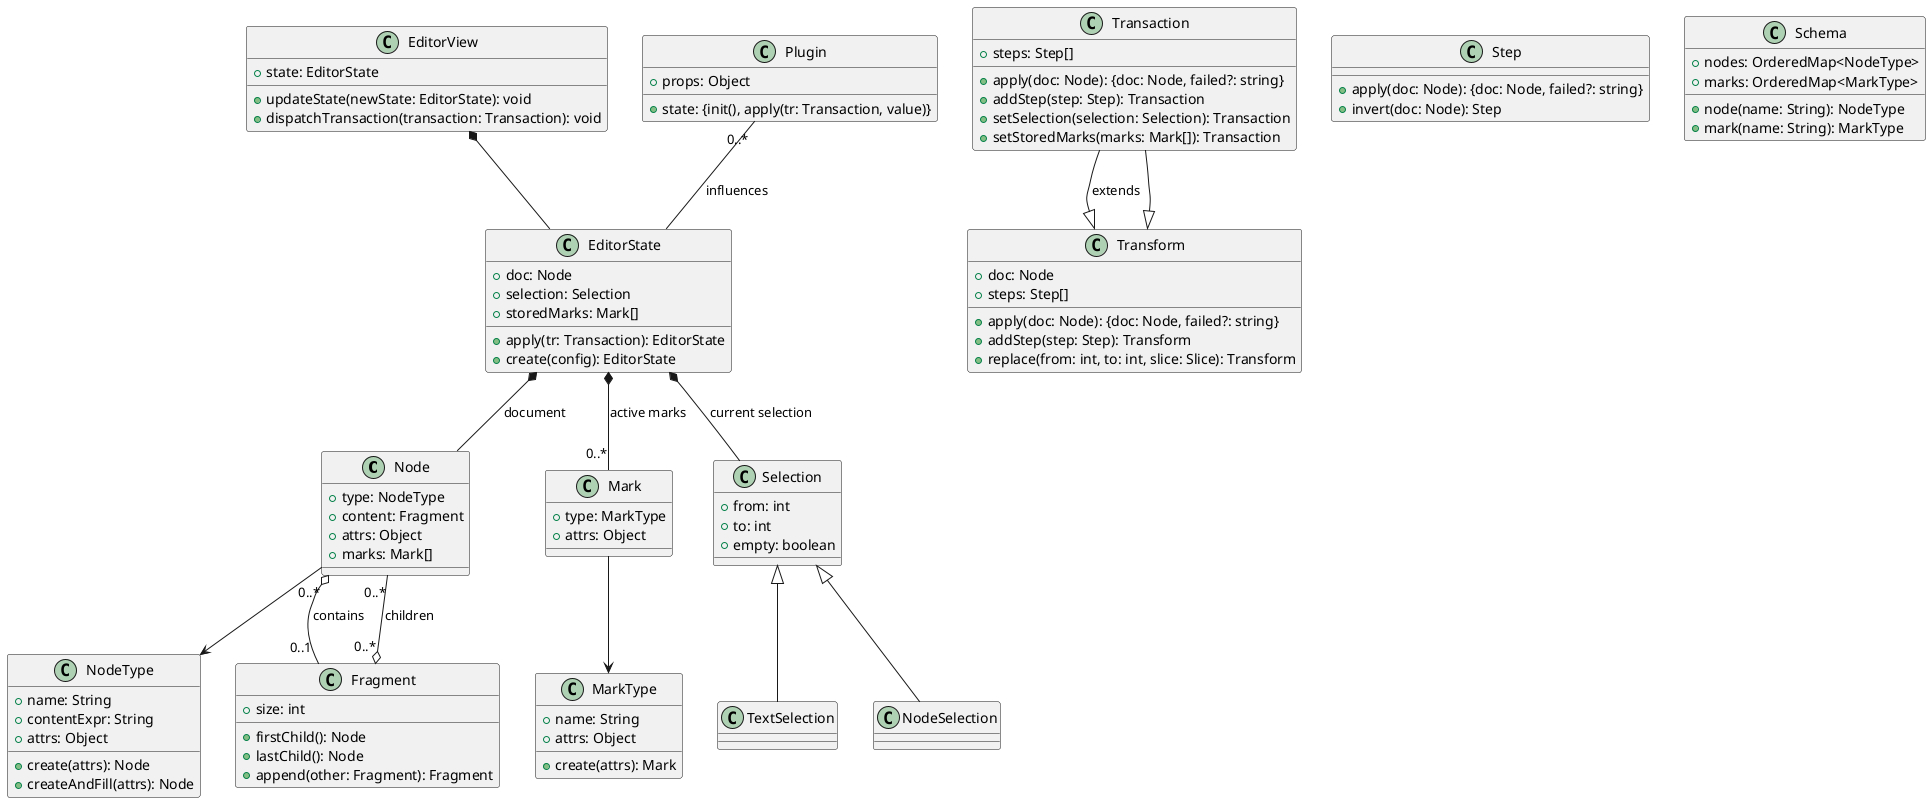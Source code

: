 @startuml ProseMirror Architecture

class Node {
    +type: NodeType
    +content: Fragment
    +attrs: Object
    +marks: Mark[]
}

class NodeType {
    +name: String
    +contentExpr: String
    +attrs: Object
    +create(attrs): Node
    +createAndFill(attrs): Node
}

class Fragment {
    +size: int
    +firstChild(): Node
    +lastChild(): Node
    +append(other: Fragment): Fragment
}

class Mark {
    +type: MarkType
    +attrs: Object
}

class MarkType {
    +name: String
    +attrs: Object
    +create(attrs): Mark
}

class EditorState {
    +doc: Node
    +selection: Selection
    +storedMarks: Mark[]
    +apply(tr: Transaction): EditorState
    +create(config): EditorState
}

class Transaction extends Transform {
    +steps: Step[]
    +apply(doc: Node): {doc: Node, failed?: string}
    +addStep(step: Step): Transaction
    +setSelection(selection: Selection): Transaction
    +setStoredMarks(marks: Mark[]): Transaction
}

class Transform {
    +doc: Node
    +steps: Step[]
    +apply(doc: Node): {doc: Node, failed?: string}
    +addStep(step: Step): Transform
    +replace(from: int, to: int, slice: Slice): Transform
}

class Step {
    +apply(doc: Node): {doc: Node, failed?: string}
    +invert(doc: Node): Step
}

class EditorView {
    +state: EditorState
    +updateState(newState: EditorState): void
    +dispatchTransaction(transaction: Transaction): void
}

class Plugin {
    +props: Object
    +state: {init(), apply(tr: Transaction, value)}
}

class Selection {
    +from: int
    +to: int
    +empty: boolean
}

class Schema {
    +nodes: OrderedMap<NodeType>
    +marks: OrderedMap<MarkType>
    +node(name: String): NodeType
    +mark(name: String): MarkType
}

Node --> NodeType
Node "0..*" o-- "0..1" Fragment : contains
Fragment "0..*" o-- "0..*" Node : children
Mark --> MarkType
EditorState *-- Node : document
EditorState *-- Selection : current selection
EditorState *-- "0..*" Mark : active marks
Transaction --|> Transform : extends
EditorView *-- EditorState
Plugin "0..*" -- EditorState : influences
Selection <|-- TextSelection
Selection <|-- NodeSelection

@enduml
